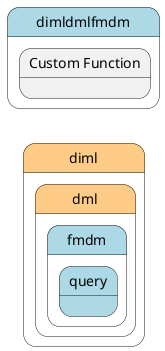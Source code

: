 @startuml
left to right direction


state "diml" as diml #ffcc88 {
state "dml" as dimldml #ffcc88 {
state "fmdm" as dimldmlfmdm #lightblue {
}
}
}


state "dimldmlfmdm" as pstatename #lightblue {
    state "Custom Function" as fmdmfunction {
    }
}

        state "diml" as diml #ffcc88 {
state "dml" as dimldml #ffcc88 {
state "fmdm" as dimldmlfmdm #lightblue {
state "query" as dimldmlfmdmquery #lightblue {
}
}
}
}






@enduml
